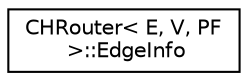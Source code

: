 digraph "Graphical Class Hierarchy"
{
  edge [fontname="Helvetica",fontsize="10",labelfontname="Helvetica",labelfontsize="10"];
  node [fontname="Helvetica",fontsize="10",shape=record];
  rankdir="LR";
  Node0 [label="CHRouter\< E, V, PF\l \>::EdgeInfo",height=0.2,width=0.4,color="black", fillcolor="white", style="filled",URL="$dd/d6a/class_c_h_router_1_1_edge_info.html"];
}
